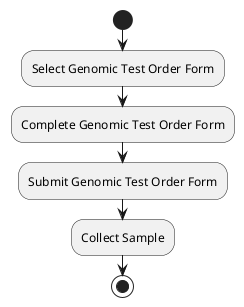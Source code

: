 @startuml

start

:Select Genomic Test Order Form;
:Complete Genomic Test Order Form;
:Submit Genomic Test Order Form;
:Collect Sample;
stop
@enduml
